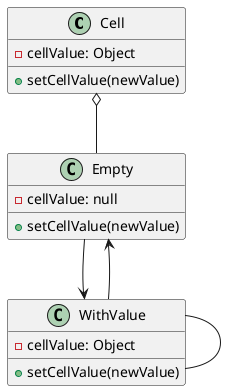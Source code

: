 @startuml Cell
class Cell {
    - cellValue: Object
    + setCellValue(newValue)
}

class Empty {
    - cellValue: null
    + setCellValue(newValue)
}

class WithValue {
    - cellValue: Object
    + setCellValue(newValue)
}

Cell o-- Empty 
Empty --> WithValue 
WithValue -- WithValue 
WithValue --> Empty 

@enduml